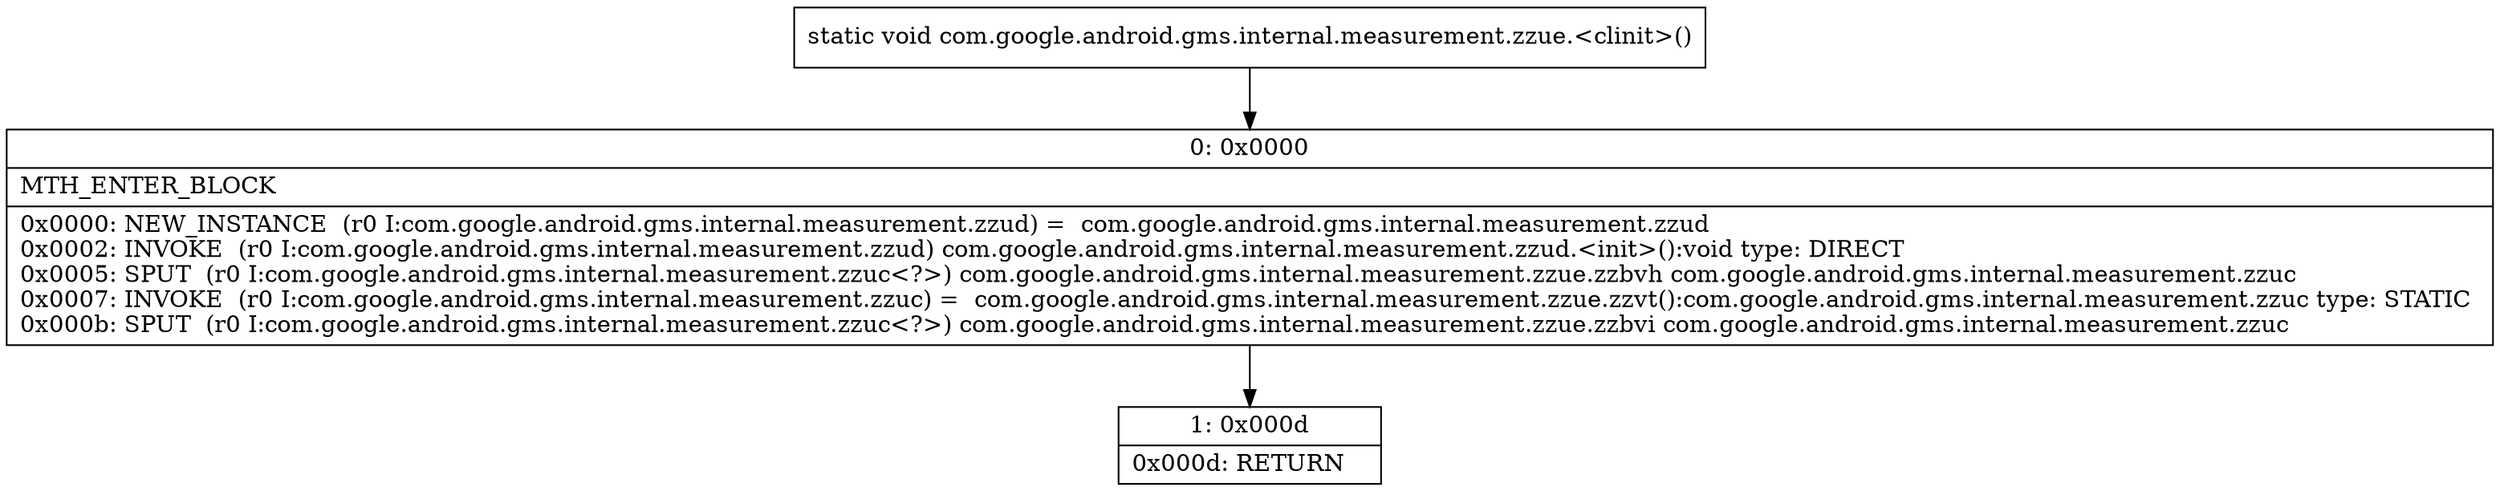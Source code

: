 digraph "CFG forcom.google.android.gms.internal.measurement.zzue.\<clinit\>()V" {
Node_0 [shape=record,label="{0\:\ 0x0000|MTH_ENTER_BLOCK\l|0x0000: NEW_INSTANCE  (r0 I:com.google.android.gms.internal.measurement.zzud) =  com.google.android.gms.internal.measurement.zzud \l0x0002: INVOKE  (r0 I:com.google.android.gms.internal.measurement.zzud) com.google.android.gms.internal.measurement.zzud.\<init\>():void type: DIRECT \l0x0005: SPUT  (r0 I:com.google.android.gms.internal.measurement.zzuc\<?\>) com.google.android.gms.internal.measurement.zzue.zzbvh com.google.android.gms.internal.measurement.zzuc \l0x0007: INVOKE  (r0 I:com.google.android.gms.internal.measurement.zzuc) =  com.google.android.gms.internal.measurement.zzue.zzvt():com.google.android.gms.internal.measurement.zzuc type: STATIC \l0x000b: SPUT  (r0 I:com.google.android.gms.internal.measurement.zzuc\<?\>) com.google.android.gms.internal.measurement.zzue.zzbvi com.google.android.gms.internal.measurement.zzuc \l}"];
Node_1 [shape=record,label="{1\:\ 0x000d|0x000d: RETURN   \l}"];
MethodNode[shape=record,label="{static void com.google.android.gms.internal.measurement.zzue.\<clinit\>() }"];
MethodNode -> Node_0;
Node_0 -> Node_1;
}

